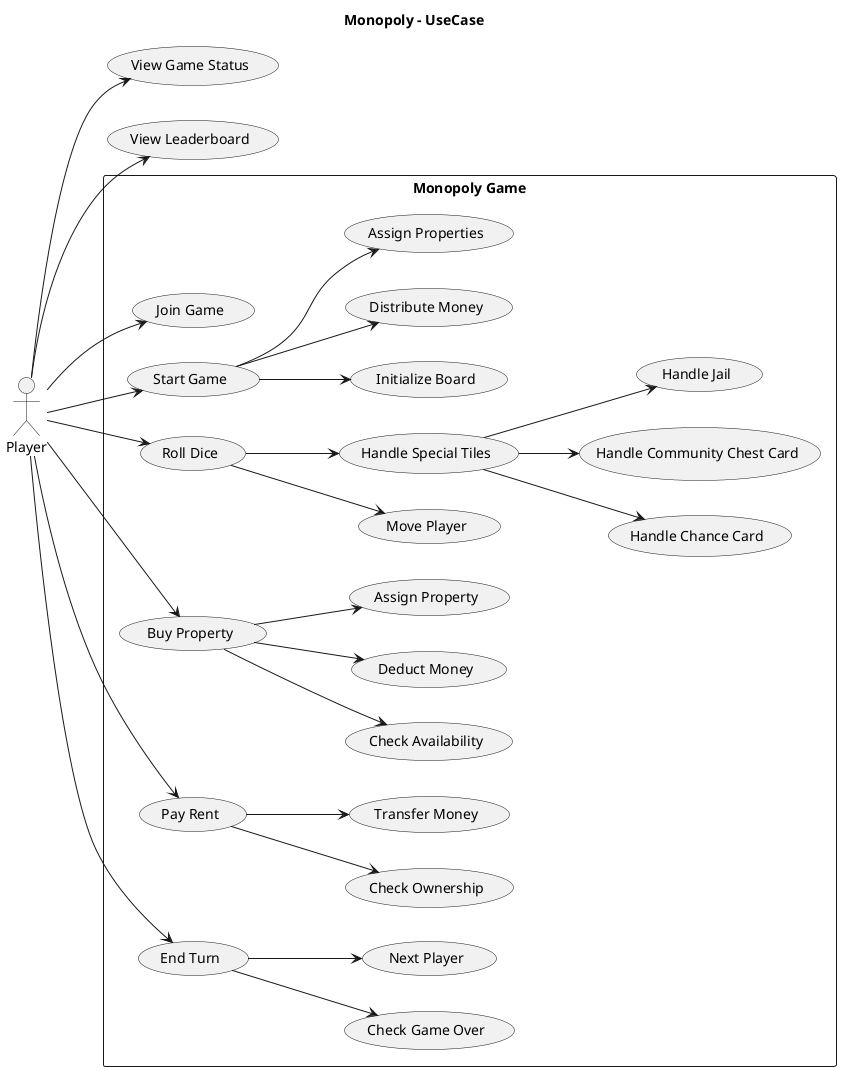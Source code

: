 @startuml
title Monopoly - UseCase
left to right direction

actor Player

rectangle "Monopoly Game" {
  Player --> (Join Game)
  Player --> (Start Game)
  Player --> (Roll Dice)
  Player --> (Buy Property)
  Player --> (Pay Rent)
  Player --> (End Turn)

  (Start Game) --> (Initialize Board)
  (Start Game) --> (Distribute Money)
  (Start Game) --> (Assign Properties)

  (Roll Dice) --> (Move Player)
  (Roll Dice) --> (Handle Special Tiles)

  (Buy Property) --> (Check Availability)
  (Buy Property) --> (Deduct Money)
  (Buy Property) --> (Assign Property)

  (Pay Rent) --> (Check Ownership)
  (Pay Rent) --> (Transfer Money)

  (End Turn) --> (Check Game Over)
  (End Turn) --> (Next Player)

  (Handle Special Tiles) --> (Handle Chance Card)
  (Handle Special Tiles) --> (Handle Community Chest Card)
  (Handle Special Tiles) --> (Handle Jail)
}

Player --> (View Game Status)

Player --> (View Leaderboard)
@enduml
